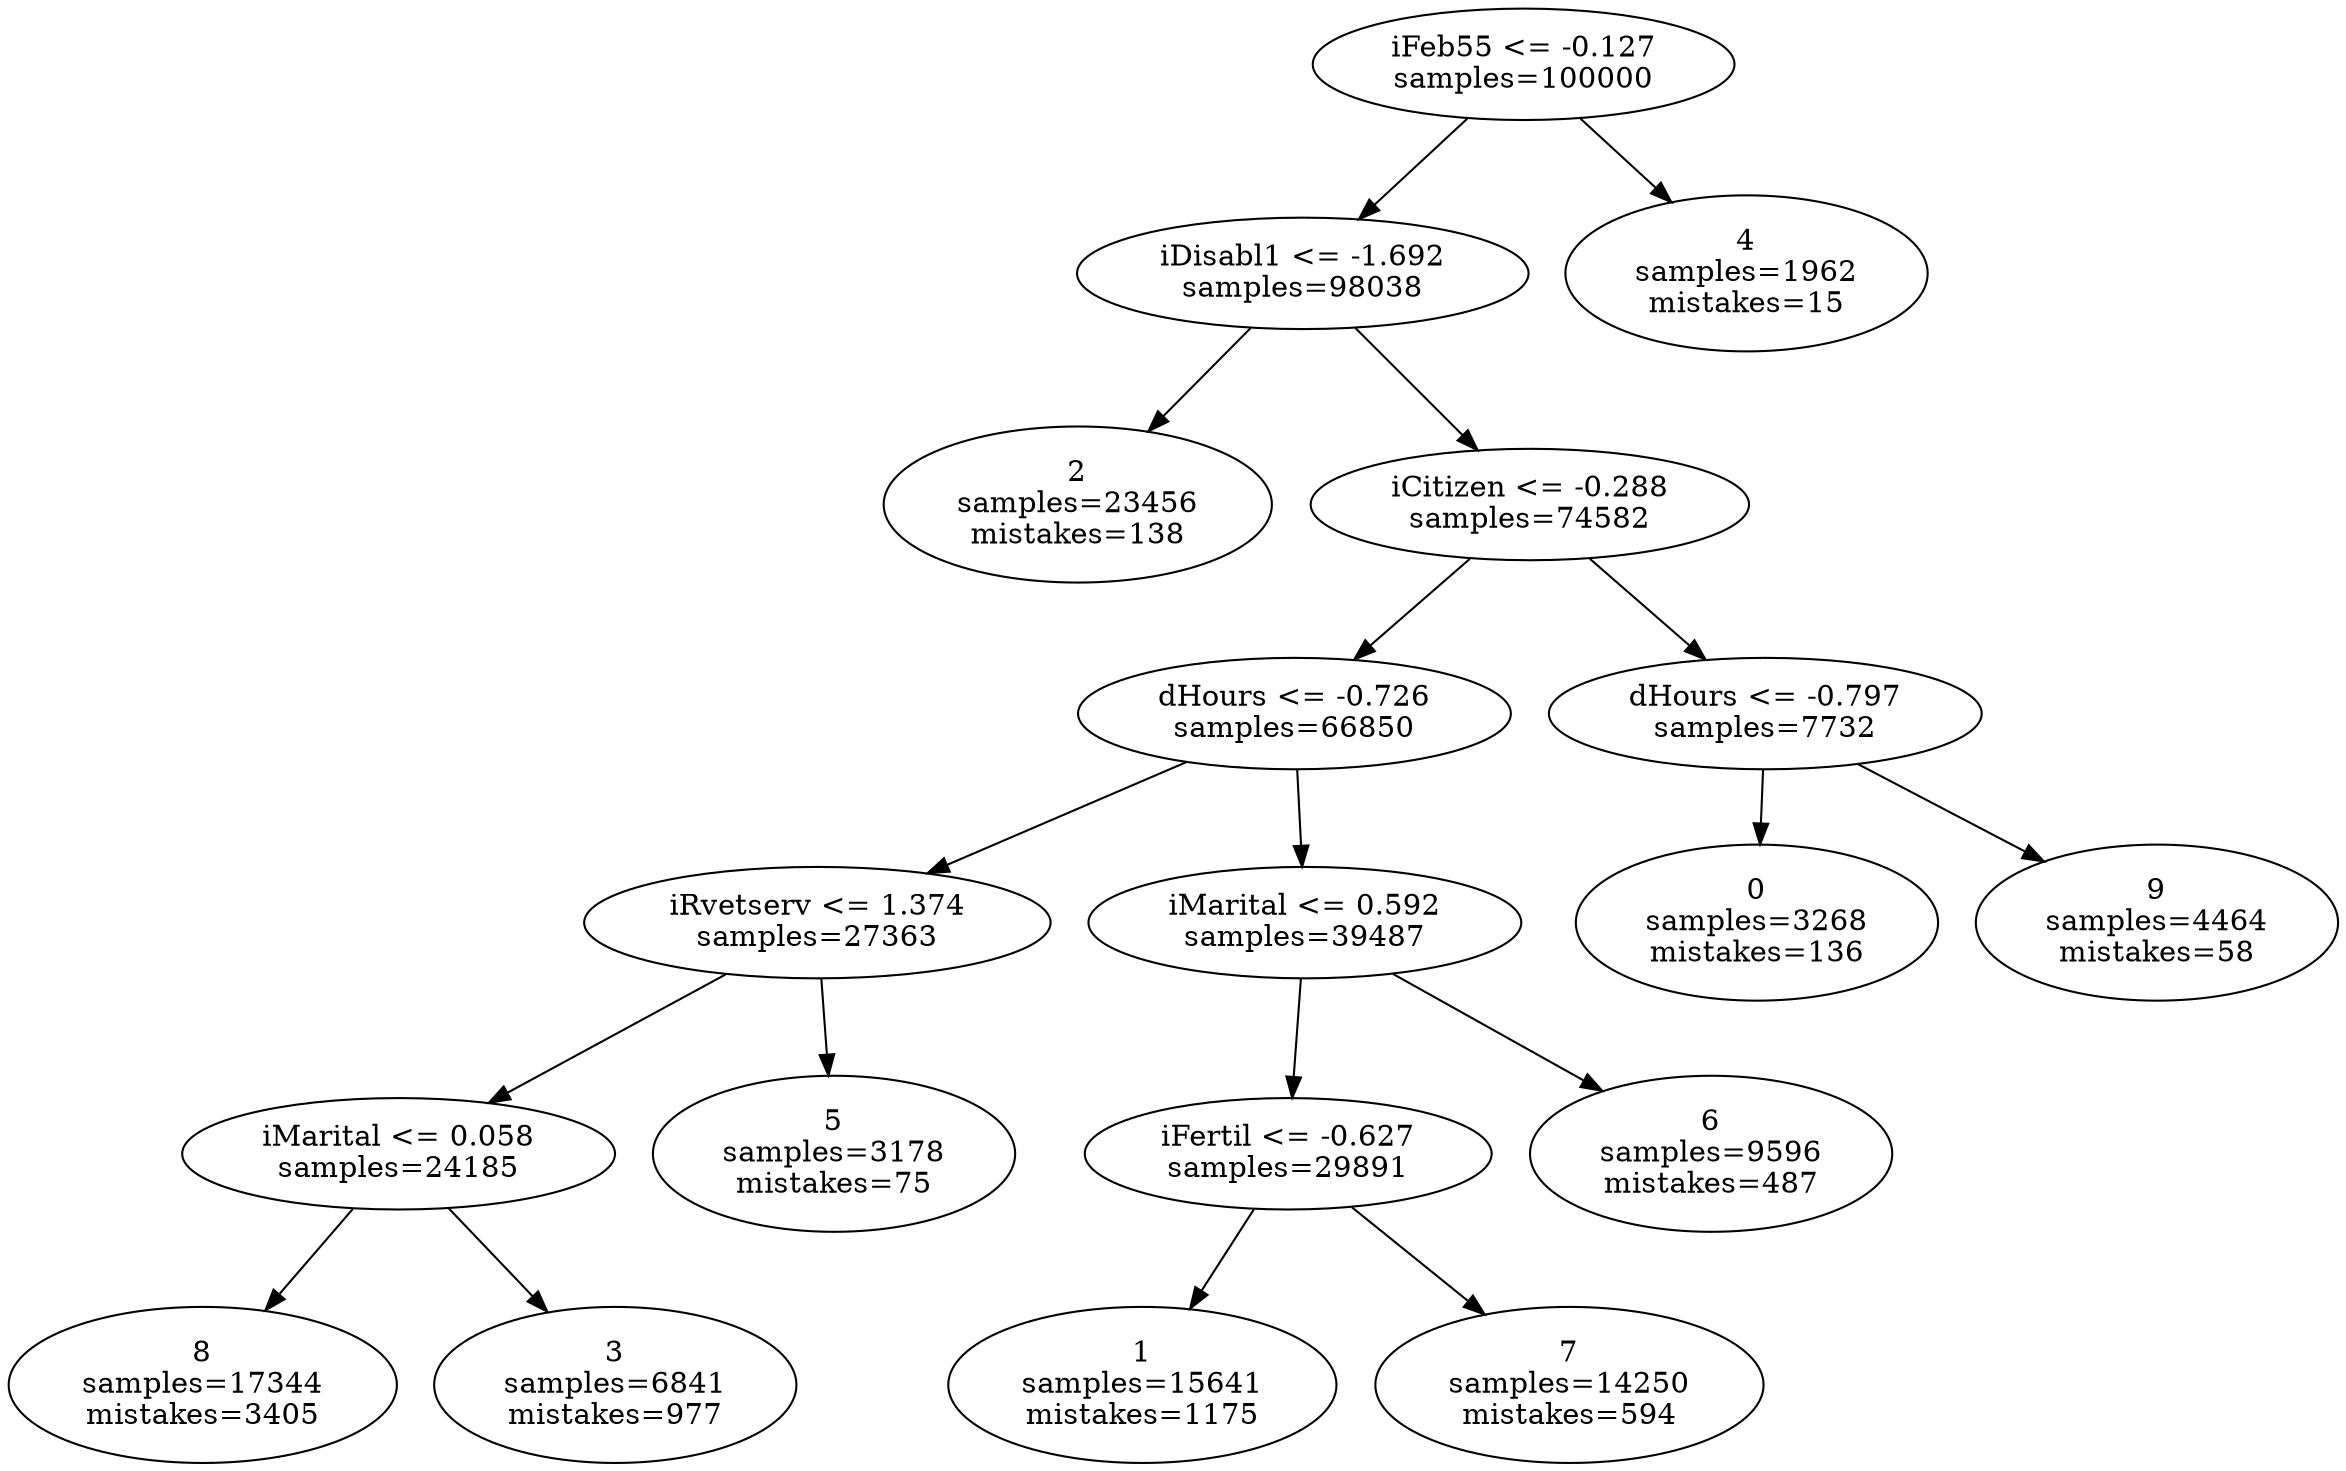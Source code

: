 digraph ClusteringTree {
n_0 [label="iFeb55 <= -0.127
samples=\100000"];
n_1 [label="iDisabl1 <= -1.692
samples=\98038"];
n_2 [label="4
samples=\1962
mistakes=\15"];
n_3 [label="2
samples=\23456
mistakes=\138"];
n_4 [label="iCitizen <= -0.288
samples=\74582"];
n_5 [label="dHours <= -0.726
samples=\66850"];
n_6 [label="dHours <= -0.797
samples=\7732"];
n_7 [label="iRvetserv <= 1.374
samples=\27363"];
n_8 [label="iMarital <= 0.592
samples=\39487"];
n_9 [label="0
samples=\3268
mistakes=\136"];
n_10 [label="9
samples=\4464
mistakes=\58"];
n_11 [label="iMarital <= 0.058
samples=\24185"];
n_12 [label="5
samples=\3178
mistakes=\75"];
n_13 [label="iFertil <= -0.627
samples=\29891"];
n_14 [label="6
samples=\9596
mistakes=\487"];
n_15 [label="8
samples=\17344
mistakes=\3405"];
n_16 [label="3
samples=\6841
mistakes=\977"];
n_17 [label="1
samples=\15641
mistakes=\1175"];
n_18 [label="7
samples=\14250
mistakes=\594"];
n_0 -> n_1;
n_0 -> n_2;
n_1 -> n_3;
n_1 -> n_4;
n_4 -> n_5;
n_4 -> n_6;
n_5 -> n_7;
n_5 -> n_8;
n_6 -> n_9;
n_6 -> n_10;
n_7 -> n_11;
n_7 -> n_12;
n_8 -> n_13;
n_8 -> n_14;
n_11 -> n_15;
n_11 -> n_16;
n_13 -> n_17;
n_13 -> n_18;
}
